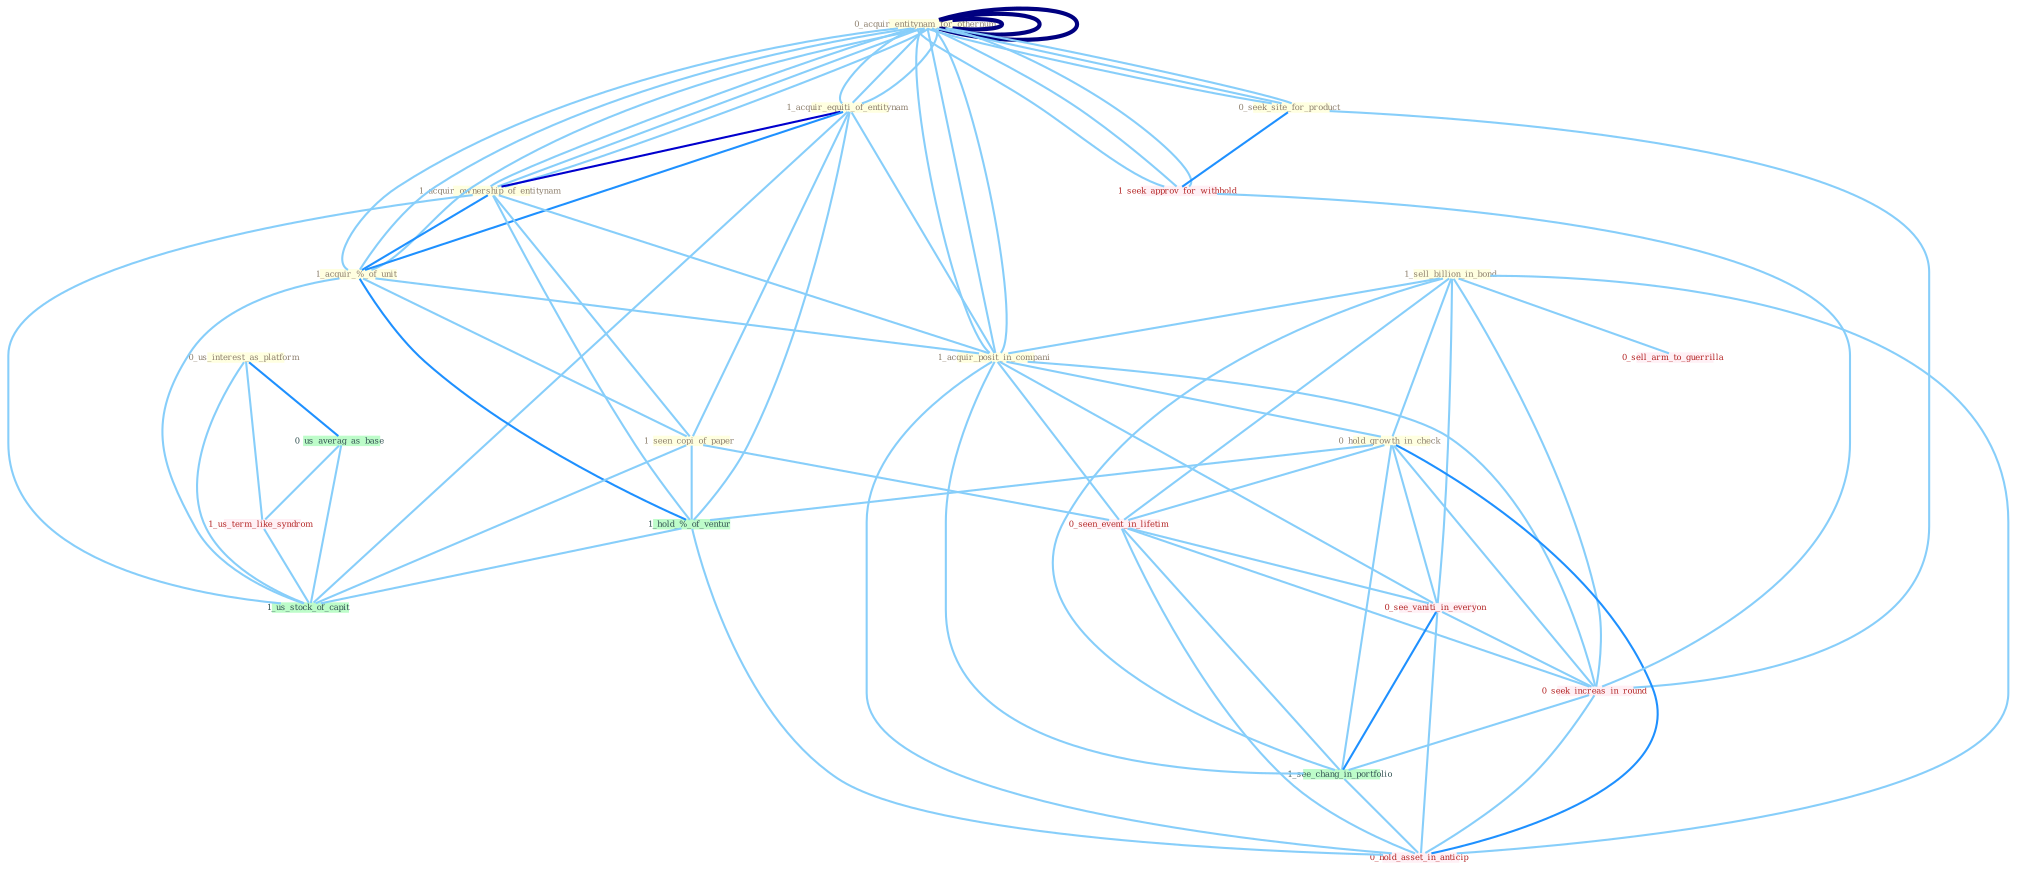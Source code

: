 Graph G{ 
    node
    [shape=polygon,style=filled,width=.5,height=.06,color="#BDFCC9",fixedsize=true,fontsize=4,
    fontcolor="#2f4f4f"];
    {node
    [color="#ffffe0", fontcolor="#8b7d6b"] "0_acquir_entitynam_for_othernum " "0_seek_site_for_product " "0_acquir_entitynam_for_othernum " "0_acquir_entitynam_for_othernum " "1_acquir_equiti_of_entitynam " "0_us_interest_as_platform " "1_sell_billion_in_bond " "1_acquir_ownership_of_entitynam " "1_acquir_%_of_unit " "1_seen_copi_of_paper " "1_acquir_posit_in_compani " "0_hold_growth_in_check "}
{node [color="#fff0f5", fontcolor="#b22222"] "0_seen_event_in_lifetim " "1_us_term_like_syndrom " "1_seek_approv_for_withhold " "0_see_vaniti_in_everyon " "0_sell_arm_to_guerrilla " "0_seek_increas_in_round " "0_hold_asset_in_anticip "}
edge [color="#B0E2FF"];

	"0_acquir_entitynam_for_othernum " -- "0_seek_site_for_product " [w="1", color="#87cefa" ];
	"0_acquir_entitynam_for_othernum " -- "0_acquir_entitynam_for_othernum " [w="4", style=bold, color="#000080", len=0.4];
	"0_acquir_entitynam_for_othernum " -- "0_acquir_entitynam_for_othernum " [w="4", style=bold, color="#000080", len=0.4];
	"0_acquir_entitynam_for_othernum " -- "1_acquir_equiti_of_entitynam " [w="1", color="#87cefa" ];
	"0_acquir_entitynam_for_othernum " -- "1_acquir_ownership_of_entitynam " [w="1", color="#87cefa" ];
	"0_acquir_entitynam_for_othernum " -- "1_acquir_%_of_unit " [w="1", color="#87cefa" ];
	"0_acquir_entitynam_for_othernum " -- "1_acquir_posit_in_compani " [w="1", color="#87cefa" ];
	"0_acquir_entitynam_for_othernum " -- "1_seek_approv_for_withhold " [w="1", color="#87cefa" ];
	"0_seek_site_for_product " -- "0_acquir_entitynam_for_othernum " [w="1", color="#87cefa" ];
	"0_seek_site_for_product " -- "0_acquir_entitynam_for_othernum " [w="1", color="#87cefa" ];
	"0_seek_site_for_product " -- "1_seek_approv_for_withhold " [w="2", color="#1e90ff" , len=0.8];
	"0_seek_site_for_product " -- "0_seek_increas_in_round " [w="1", color="#87cefa" ];
	"0_acquir_entitynam_for_othernum " -- "0_acquir_entitynam_for_othernum " [w="4", style=bold, color="#000080", len=0.4];
	"0_acquir_entitynam_for_othernum " -- "1_acquir_equiti_of_entitynam " [w="1", color="#87cefa" ];
	"0_acquir_entitynam_for_othernum " -- "1_acquir_ownership_of_entitynam " [w="1", color="#87cefa" ];
	"0_acquir_entitynam_for_othernum " -- "1_acquir_%_of_unit " [w="1", color="#87cefa" ];
	"0_acquir_entitynam_for_othernum " -- "1_acquir_posit_in_compani " [w="1", color="#87cefa" ];
	"0_acquir_entitynam_for_othernum " -- "1_seek_approv_for_withhold " [w="1", color="#87cefa" ];
	"0_acquir_entitynam_for_othernum " -- "1_acquir_equiti_of_entitynam " [w="1", color="#87cefa" ];
	"0_acquir_entitynam_for_othernum " -- "1_acquir_ownership_of_entitynam " [w="1", color="#87cefa" ];
	"0_acquir_entitynam_for_othernum " -- "1_acquir_%_of_unit " [w="1", color="#87cefa" ];
	"0_acquir_entitynam_for_othernum " -- "1_acquir_posit_in_compani " [w="1", color="#87cefa" ];
	"0_acquir_entitynam_for_othernum " -- "1_seek_approv_for_withhold " [w="1", color="#87cefa" ];
	"1_acquir_equiti_of_entitynam " -- "1_acquir_ownership_of_entitynam " [w="3", color="#0000cd" , len=0.6];
	"1_acquir_equiti_of_entitynam " -- "1_acquir_%_of_unit " [w="2", color="#1e90ff" , len=0.8];
	"1_acquir_equiti_of_entitynam " -- "1_seen_copi_of_paper " [w="1", color="#87cefa" ];
	"1_acquir_equiti_of_entitynam " -- "1_acquir_posit_in_compani " [w="1", color="#87cefa" ];
	"1_acquir_equiti_of_entitynam " -- "1_hold_%_of_ventur " [w="1", color="#87cefa" ];
	"1_acquir_equiti_of_entitynam " -- "1_us_stock_of_capit " [w="1", color="#87cefa" ];
	"0_us_interest_as_platform " -- "0_us_averag_as_base " [w="2", color="#1e90ff" , len=0.8];
	"0_us_interest_as_platform " -- "1_us_term_like_syndrom " [w="1", color="#87cefa" ];
	"0_us_interest_as_platform " -- "1_us_stock_of_capit " [w="1", color="#87cefa" ];
	"1_sell_billion_in_bond " -- "1_acquir_posit_in_compani " [w="1", color="#87cefa" ];
	"1_sell_billion_in_bond " -- "0_hold_growth_in_check " [w="1", color="#87cefa" ];
	"1_sell_billion_in_bond " -- "0_seen_event_in_lifetim " [w="1", color="#87cefa" ];
	"1_sell_billion_in_bond " -- "0_see_vaniti_in_everyon " [w="1", color="#87cefa" ];
	"1_sell_billion_in_bond " -- "0_sell_arm_to_guerrilla " [w="1", color="#87cefa" ];
	"1_sell_billion_in_bond " -- "0_seek_increas_in_round " [w="1", color="#87cefa" ];
	"1_sell_billion_in_bond " -- "1_see_chang_in_portfolio " [w="1", color="#87cefa" ];
	"1_sell_billion_in_bond " -- "0_hold_asset_in_anticip " [w="1", color="#87cefa" ];
	"1_acquir_ownership_of_entitynam " -- "1_acquir_%_of_unit " [w="2", color="#1e90ff" , len=0.8];
	"1_acquir_ownership_of_entitynam " -- "1_seen_copi_of_paper " [w="1", color="#87cefa" ];
	"1_acquir_ownership_of_entitynam " -- "1_acquir_posit_in_compani " [w="1", color="#87cefa" ];
	"1_acquir_ownership_of_entitynam " -- "1_hold_%_of_ventur " [w="1", color="#87cefa" ];
	"1_acquir_ownership_of_entitynam " -- "1_us_stock_of_capit " [w="1", color="#87cefa" ];
	"1_acquir_%_of_unit " -- "1_seen_copi_of_paper " [w="1", color="#87cefa" ];
	"1_acquir_%_of_unit " -- "1_acquir_posit_in_compani " [w="1", color="#87cefa" ];
	"1_acquir_%_of_unit " -- "1_hold_%_of_ventur " [w="2", color="#1e90ff" , len=0.8];
	"1_acquir_%_of_unit " -- "1_us_stock_of_capit " [w="1", color="#87cefa" ];
	"1_seen_copi_of_paper " -- "0_seen_event_in_lifetim " [w="1", color="#87cefa" ];
	"1_seen_copi_of_paper " -- "1_hold_%_of_ventur " [w="1", color="#87cefa" ];
	"1_seen_copi_of_paper " -- "1_us_stock_of_capit " [w="1", color="#87cefa" ];
	"1_acquir_posit_in_compani " -- "0_hold_growth_in_check " [w="1", color="#87cefa" ];
	"1_acquir_posit_in_compani " -- "0_seen_event_in_lifetim " [w="1", color="#87cefa" ];
	"1_acquir_posit_in_compani " -- "0_see_vaniti_in_everyon " [w="1", color="#87cefa" ];
	"1_acquir_posit_in_compani " -- "0_seek_increas_in_round " [w="1", color="#87cefa" ];
	"1_acquir_posit_in_compani " -- "1_see_chang_in_portfolio " [w="1", color="#87cefa" ];
	"1_acquir_posit_in_compani " -- "0_hold_asset_in_anticip " [w="1", color="#87cefa" ];
	"0_hold_growth_in_check " -- "0_seen_event_in_lifetim " [w="1", color="#87cefa" ];
	"0_hold_growth_in_check " -- "1_hold_%_of_ventur " [w="1", color="#87cefa" ];
	"0_hold_growth_in_check " -- "0_see_vaniti_in_everyon " [w="1", color="#87cefa" ];
	"0_hold_growth_in_check " -- "0_seek_increas_in_round " [w="1", color="#87cefa" ];
	"0_hold_growth_in_check " -- "1_see_chang_in_portfolio " [w="1", color="#87cefa" ];
	"0_hold_growth_in_check " -- "0_hold_asset_in_anticip " [w="2", color="#1e90ff" , len=0.8];
	"0_seen_event_in_lifetim " -- "0_see_vaniti_in_everyon " [w="1", color="#87cefa" ];
	"0_seen_event_in_lifetim " -- "0_seek_increas_in_round " [w="1", color="#87cefa" ];
	"0_seen_event_in_lifetim " -- "1_see_chang_in_portfolio " [w="1", color="#87cefa" ];
	"0_seen_event_in_lifetim " -- "0_hold_asset_in_anticip " [w="1", color="#87cefa" ];
	"0_us_averag_as_base " -- "1_us_term_like_syndrom " [w="1", color="#87cefa" ];
	"0_us_averag_as_base " -- "1_us_stock_of_capit " [w="1", color="#87cefa" ];
	"1_us_term_like_syndrom " -- "1_us_stock_of_capit " [w="1", color="#87cefa" ];
	"1_seek_approv_for_withhold " -- "0_seek_increas_in_round " [w="1", color="#87cefa" ];
	"1_hold_%_of_ventur " -- "1_us_stock_of_capit " [w="1", color="#87cefa" ];
	"1_hold_%_of_ventur " -- "0_hold_asset_in_anticip " [w="1", color="#87cefa" ];
	"0_see_vaniti_in_everyon " -- "0_seek_increas_in_round " [w="1", color="#87cefa" ];
	"0_see_vaniti_in_everyon " -- "1_see_chang_in_portfolio " [w="2", color="#1e90ff" , len=0.8];
	"0_see_vaniti_in_everyon " -- "0_hold_asset_in_anticip " [w="1", color="#87cefa" ];
	"0_seek_increas_in_round " -- "1_see_chang_in_portfolio " [w="1", color="#87cefa" ];
	"0_seek_increas_in_round " -- "0_hold_asset_in_anticip " [w="1", color="#87cefa" ];
	"1_see_chang_in_portfolio " -- "0_hold_asset_in_anticip " [w="1", color="#87cefa" ];
}